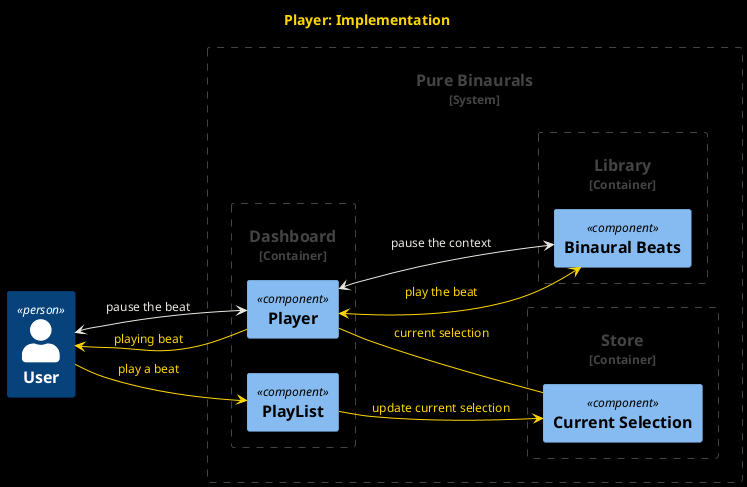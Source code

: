 @startuml player-implementation

title Player: Implementation

left to right direction


set separator none

!include <C4/C4>
!include <C4/C4_Context>
!include <C4/C4_Component>

skinparam BackgroundColor black
skinparam DefaultFontColor gold
skinparam ArrowColor gold

Person(user, "User")

System_Boundary(pureBinaurals, Pure Binaurals) {
  Container_Boundary(Dashboard, "Dashboard") {
    Component(player, "Player")
    Component(playList, "PlayList")
  }

  Container_Boundary(store, "Store") {
    Component(currentSelection, "Current Selection")
  }

  Container_Boundary(lib, "Library") {
    Component(binauralBeats, "Binaural Beats")
  }
}

'select a beat
user --> playList: "play a beat"
playList --> currentSelection: "update current selection"

'play the beat
player -- currentSelection: "current selection"
player <--> binauralBeats: "play the beat"
player --> user: "playing beat"
'pause the beat
skinparam ArrowColor #ebe8e2
skinparam ArrowFontColor #ebe8e2
user <--> player: "pause the beat"
player <--> binauralBeats: "pause the context"

@enduml
